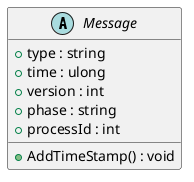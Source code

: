 @startuml
abstract class Message {
    + type : string
    + time : ulong
    + version : int
    + phase : string
    + processId : int
    + AddTimeStamp() : void
}
@enduml
